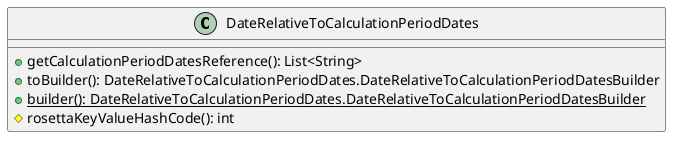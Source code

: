 @startuml

    class DateRelativeToCalculationPeriodDates [[DateRelativeToCalculationPeriodDates.html]] {
        +getCalculationPeriodDatesReference(): List<String>
        +toBuilder(): DateRelativeToCalculationPeriodDates.DateRelativeToCalculationPeriodDatesBuilder
        {static} +builder(): DateRelativeToCalculationPeriodDates.DateRelativeToCalculationPeriodDatesBuilder
        #rosettaKeyValueHashCode(): int
    }

@enduml
